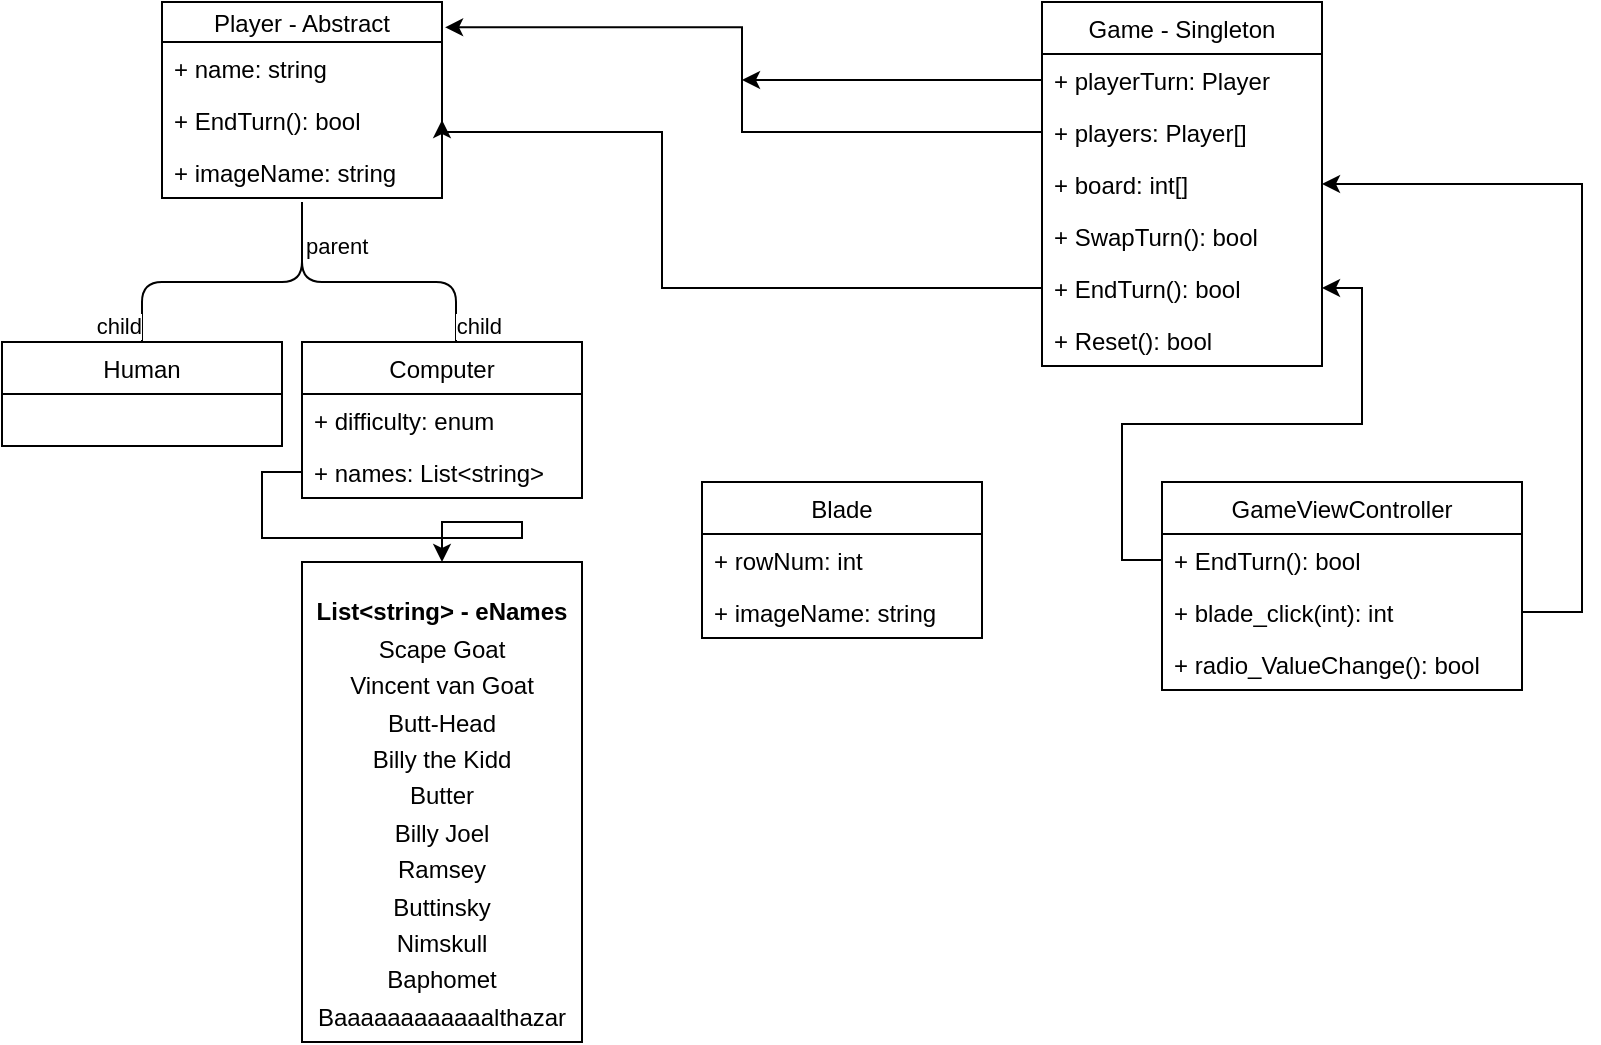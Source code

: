 <mxfile version="14.5.8" type="github">
  <diagram id="e888Cscy9dtL3subTO9W" name="Page-1">
    <mxGraphModel dx="1038" dy="548" grid="1" gridSize="10" guides="1" tooltips="1" connect="1" arrows="1" fold="1" page="1" pageScale="1" pageWidth="850" pageHeight="1100" math="0" shadow="0">
      <root>
        <mxCell id="0" />
        <mxCell id="1" parent="0" />
        <mxCell id="pas0m-Zvz_mzQKONK6pS-2" value="Player - Abstract" style="swimlane;fontStyle=0;childLayout=stackLayout;horizontal=1;startSize=20;fillColor=none;horizontalStack=0;resizeParent=1;resizeParentMax=0;resizeLast=0;collapsible=1;marginBottom=0;" parent="1" vertex="1">
          <mxGeometry x="110" y="100" width="140" height="98" as="geometry" />
        </mxCell>
        <mxCell id="pas0m-Zvz_mzQKONK6pS-3" value="+ name: string" style="text;strokeColor=none;fillColor=none;align=left;verticalAlign=top;spacingLeft=4;spacingRight=4;overflow=hidden;rotatable=0;points=[[0,0.5],[1,0.5]];portConstraint=eastwest;" parent="pas0m-Zvz_mzQKONK6pS-2" vertex="1">
          <mxGeometry y="20" width="140" height="26" as="geometry" />
        </mxCell>
        <mxCell id="pas0m-Zvz_mzQKONK6pS-4" value="+ EndTurn(): bool " style="text;strokeColor=none;fillColor=none;align=left;verticalAlign=top;spacingLeft=4;spacingRight=4;overflow=hidden;rotatable=0;points=[[0,0.5],[1,0.5]];portConstraint=eastwest;" parent="pas0m-Zvz_mzQKONK6pS-2" vertex="1">
          <mxGeometry y="46" width="140" height="26" as="geometry" />
        </mxCell>
        <mxCell id="pas0m-Zvz_mzQKONK6pS-5" value="+ imageName: string" style="text;strokeColor=none;fillColor=none;align=left;verticalAlign=top;spacingLeft=4;spacingRight=4;overflow=hidden;rotatable=0;points=[[0,0.5],[1,0.5]];portConstraint=eastwest;" parent="pas0m-Zvz_mzQKONK6pS-2" vertex="1">
          <mxGeometry y="72" width="140" height="26" as="geometry" />
        </mxCell>
        <mxCell id="pas0m-Zvz_mzQKONK6pS-6" value="Human" style="swimlane;fontStyle=0;childLayout=stackLayout;horizontal=1;startSize=26;fillColor=none;horizontalStack=0;resizeParent=1;resizeParentMax=0;resizeLast=0;collapsible=1;marginBottom=0;" parent="1" vertex="1">
          <mxGeometry x="30" y="270" width="140" height="52" as="geometry" />
        </mxCell>
        <mxCell id="pas0m-Zvz_mzQKONK6pS-10" value="Computer" style="swimlane;fontStyle=0;childLayout=stackLayout;horizontal=1;startSize=26;fillColor=none;horizontalStack=0;resizeParent=1;resizeParentMax=0;resizeLast=0;collapsible=1;marginBottom=0;" parent="1" vertex="1">
          <mxGeometry x="180" y="270" width="140" height="78" as="geometry" />
        </mxCell>
        <mxCell id="pas0m-Zvz_mzQKONK6pS-11" value="+ difficulty: enum" style="text;strokeColor=none;fillColor=none;align=left;verticalAlign=top;spacingLeft=4;spacingRight=4;overflow=hidden;rotatable=0;points=[[0,0.5],[1,0.5]];portConstraint=eastwest;" parent="pas0m-Zvz_mzQKONK6pS-10" vertex="1">
          <mxGeometry y="26" width="140" height="26" as="geometry" />
        </mxCell>
        <mxCell id="pas0m-Zvz_mzQKONK6pS-13" value="+ names: List&lt;string&gt;" style="text;strokeColor=none;fillColor=none;align=left;verticalAlign=top;spacingLeft=4;spacingRight=4;overflow=hidden;rotatable=0;points=[[0,0.5],[1,0.5]];portConstraint=eastwest;" parent="pas0m-Zvz_mzQKONK6pS-10" vertex="1">
          <mxGeometry y="52" width="140" height="26" as="geometry" />
        </mxCell>
        <mxCell id="pas0m-Zvz_mzQKONK6pS-14" value="" style="endArrow=none;html=1;edgeStyle=orthogonalEdgeStyle;" parent="1" target="pas0m-Zvz_mzQKONK6pS-10" edge="1">
          <mxGeometry relative="1" as="geometry">
            <mxPoint x="180" y="200" as="sourcePoint" />
            <mxPoint x="340" y="200" as="targetPoint" />
            <Array as="points">
              <mxPoint x="180" y="240" />
              <mxPoint x="257" y="240" />
            </Array>
          </mxGeometry>
        </mxCell>
        <mxCell id="pas0m-Zvz_mzQKONK6pS-16" value="child" style="edgeLabel;resizable=0;html=1;align=right;verticalAlign=bottom;" parent="pas0m-Zvz_mzQKONK6pS-14" connectable="0" vertex="1">
          <mxGeometry x="1" relative="1" as="geometry">
            <mxPoint x="23" as="offset" />
          </mxGeometry>
        </mxCell>
        <mxCell id="pas0m-Zvz_mzQKONK6pS-17" value="" style="endArrow=none;html=1;edgeStyle=orthogonalEdgeStyle;entryX=0.5;entryY=0;entryDx=0;entryDy=0;" parent="1" target="pas0m-Zvz_mzQKONK6pS-6" edge="1">
          <mxGeometry relative="1" as="geometry">
            <mxPoint x="180" y="200" as="sourcePoint" />
            <mxPoint x="340" y="200" as="targetPoint" />
            <Array as="points">
              <mxPoint x="180" y="240" />
              <mxPoint x="100" y="240" />
            </Array>
          </mxGeometry>
        </mxCell>
        <mxCell id="pas0m-Zvz_mzQKONK6pS-18" value="parent" style="edgeLabel;resizable=0;html=1;align=left;verticalAlign=bottom;" parent="pas0m-Zvz_mzQKONK6pS-17" connectable="0" vertex="1">
          <mxGeometry x="-1" relative="1" as="geometry">
            <mxPoint y="30" as="offset" />
          </mxGeometry>
        </mxCell>
        <mxCell id="pas0m-Zvz_mzQKONK6pS-19" value="child" style="edgeLabel;resizable=0;html=1;align=right;verticalAlign=bottom;" parent="pas0m-Zvz_mzQKONK6pS-17" connectable="0" vertex="1">
          <mxGeometry x="1" relative="1" as="geometry">
            <mxPoint as="offset" />
          </mxGeometry>
        </mxCell>
        <mxCell id="pas0m-Zvz_mzQKONK6pS-20" value="&lt;p style=&quot;margin: 0px ; margin-top: 4px ; text-align: center&quot;&gt;&lt;br&gt;&lt;b&gt;List&amp;lt;string&amp;gt; - eNames&lt;/b&gt;&lt;/p&gt;&lt;p style=&quot;margin: 0px ; margin-top: 4px ; text-align: center&quot;&gt;Scape Goat&lt;/p&gt;&lt;p style=&quot;margin: 0px ; margin-top: 4px ; text-align: center&quot;&gt;Vincent van Goat&lt;/p&gt;&lt;p style=&quot;margin: 0px ; margin-top: 4px ; text-align: center&quot;&gt;Butt-Head&lt;/p&gt;&lt;p style=&quot;margin: 0px ; margin-top: 4px ; text-align: center&quot;&gt;Billy the Kidd&lt;/p&gt;&lt;p style=&quot;margin: 0px ; margin-top: 4px ; text-align: center&quot;&gt;Butter&lt;/p&gt;&lt;p style=&quot;margin: 0px ; margin-top: 4px ; text-align: center&quot;&gt;Billy Joel&lt;/p&gt;&lt;p style=&quot;margin: 0px ; margin-top: 4px ; text-align: center&quot;&gt;Ramsey&lt;/p&gt;&lt;p style=&quot;margin: 0px ; margin-top: 4px ; text-align: center&quot;&gt;Buttinsky&lt;/p&gt;&lt;p style=&quot;margin: 0px ; margin-top: 4px ; text-align: center&quot;&gt;Nimskull&lt;/p&gt;&lt;p style=&quot;margin: 0px ; margin-top: 4px ; text-align: center&quot;&gt;Baphomet&lt;/p&gt;&lt;p style=&quot;margin: 0px ; margin-top: 4px ; text-align: center&quot;&gt;Baaaaaaaaaaaalthazar&lt;/p&gt;&lt;p style=&quot;margin: 0px ; margin-top: 4px ; text-align: center&quot;&gt;&lt;br&gt;&lt;/p&gt;" style="verticalAlign=top;align=left;overflow=fill;fontSize=12;fontFamily=Helvetica;html=1;" parent="1" vertex="1">
          <mxGeometry x="180" y="380" width="140" height="240" as="geometry" />
        </mxCell>
        <mxCell id="LWCe129lfYwGNe2dE6jB-1" value="Game - Singleton" style="swimlane;fontStyle=0;childLayout=stackLayout;horizontal=1;startSize=26;fillColor=none;horizontalStack=0;resizeParent=1;resizeParentMax=0;resizeLast=0;collapsible=1;marginBottom=0;" vertex="1" parent="1">
          <mxGeometry x="550" y="100" width="140" height="182" as="geometry" />
        </mxCell>
        <mxCell id="LWCe129lfYwGNe2dE6jB-2" value="+ playerTurn: Player" style="text;strokeColor=none;fillColor=none;align=left;verticalAlign=top;spacingLeft=4;spacingRight=4;overflow=hidden;rotatable=0;points=[[0,0.5],[1,0.5]];portConstraint=eastwest;" vertex="1" parent="LWCe129lfYwGNe2dE6jB-1">
          <mxGeometry y="26" width="140" height="26" as="geometry" />
        </mxCell>
        <mxCell id="LWCe129lfYwGNe2dE6jB-6" value="+ players: Player[]" style="text;strokeColor=none;fillColor=none;align=left;verticalAlign=top;spacingLeft=4;spacingRight=4;overflow=hidden;rotatable=0;points=[[0,0.5],[1,0.5]];portConstraint=eastwest;" vertex="1" parent="LWCe129lfYwGNe2dE6jB-1">
          <mxGeometry y="52" width="140" height="26" as="geometry" />
        </mxCell>
        <mxCell id="LWCe129lfYwGNe2dE6jB-5" value="+ board: int[]" style="text;strokeColor=none;fillColor=none;align=left;verticalAlign=top;spacingLeft=4;spacingRight=4;overflow=hidden;rotatable=0;points=[[0,0.5],[1,0.5]];portConstraint=eastwest;" vertex="1" parent="LWCe129lfYwGNe2dE6jB-1">
          <mxGeometry y="78" width="140" height="26" as="geometry" />
        </mxCell>
        <mxCell id="LWCe129lfYwGNe2dE6jB-3" value="+ SwapTurn(): bool" style="text;strokeColor=none;fillColor=none;align=left;verticalAlign=top;spacingLeft=4;spacingRight=4;overflow=hidden;rotatable=0;points=[[0,0.5],[1,0.5]];portConstraint=eastwest;" vertex="1" parent="LWCe129lfYwGNe2dE6jB-1">
          <mxGeometry y="104" width="140" height="26" as="geometry" />
        </mxCell>
        <mxCell id="LWCe129lfYwGNe2dE6jB-4" value="+ EndTurn(): bool" style="text;strokeColor=none;fillColor=none;align=left;verticalAlign=top;spacingLeft=4;spacingRight=4;overflow=hidden;rotatable=0;points=[[0,0.5],[1,0.5]];portConstraint=eastwest;" vertex="1" parent="LWCe129lfYwGNe2dE6jB-1">
          <mxGeometry y="130" width="140" height="26" as="geometry" />
        </mxCell>
        <mxCell id="LWCe129lfYwGNe2dE6jB-7" value="+ Reset(): bool" style="text;strokeColor=none;fillColor=none;align=left;verticalAlign=top;spacingLeft=4;spacingRight=4;overflow=hidden;rotatable=0;points=[[0,0.5],[1,0.5]];portConstraint=eastwest;" vertex="1" parent="LWCe129lfYwGNe2dE6jB-1">
          <mxGeometry y="156" width="140" height="26" as="geometry" />
        </mxCell>
        <mxCell id="LWCe129lfYwGNe2dE6jB-8" style="edgeStyle=orthogonalEdgeStyle;rounded=0;orthogonalLoop=1;jettySize=auto;html=1;entryX=1.011;entryY=0.129;entryDx=0;entryDy=0;entryPerimeter=0;" edge="1" parent="1" source="LWCe129lfYwGNe2dE6jB-6" target="pas0m-Zvz_mzQKONK6pS-2">
          <mxGeometry relative="1" as="geometry" />
        </mxCell>
        <mxCell id="LWCe129lfYwGNe2dE6jB-9" style="edgeStyle=orthogonalEdgeStyle;rounded=0;orthogonalLoop=1;jettySize=auto;html=1;" edge="1" parent="1" source="LWCe129lfYwGNe2dE6jB-2">
          <mxGeometry relative="1" as="geometry">
            <mxPoint x="400" y="139" as="targetPoint" />
          </mxGeometry>
        </mxCell>
        <mxCell id="LWCe129lfYwGNe2dE6jB-10" value="Blade" style="swimlane;fontStyle=0;childLayout=stackLayout;horizontal=1;startSize=26;fillColor=none;horizontalStack=0;resizeParent=1;resizeParentMax=0;resizeLast=0;collapsible=1;marginBottom=0;" vertex="1" parent="1">
          <mxGeometry x="380" y="340" width="140" height="78" as="geometry" />
        </mxCell>
        <mxCell id="LWCe129lfYwGNe2dE6jB-12" value="+ rowNum: int" style="text;strokeColor=none;fillColor=none;align=left;verticalAlign=top;spacingLeft=4;spacingRight=4;overflow=hidden;rotatable=0;points=[[0,0.5],[1,0.5]];portConstraint=eastwest;" vertex="1" parent="LWCe129lfYwGNe2dE6jB-10">
          <mxGeometry y="26" width="140" height="26" as="geometry" />
        </mxCell>
        <mxCell id="LWCe129lfYwGNe2dE6jB-14" value="+ imageName: string" style="text;strokeColor=none;fillColor=none;align=left;verticalAlign=top;spacingLeft=4;spacingRight=4;overflow=hidden;rotatable=0;points=[[0,0.5],[1,0.5]];portConstraint=eastwest;" vertex="1" parent="LWCe129lfYwGNe2dE6jB-10">
          <mxGeometry y="52" width="140" height="26" as="geometry" />
        </mxCell>
        <mxCell id="LWCe129lfYwGNe2dE6jB-15" value="GameViewController" style="swimlane;fontStyle=0;childLayout=stackLayout;horizontal=1;startSize=26;fillColor=none;horizontalStack=0;resizeParent=1;resizeParentMax=0;resizeLast=0;collapsible=1;marginBottom=0;" vertex="1" parent="1">
          <mxGeometry x="610" y="340" width="180" height="104" as="geometry" />
        </mxCell>
        <mxCell id="LWCe129lfYwGNe2dE6jB-16" value="+ EndTurn(): bool" style="text;strokeColor=none;fillColor=none;align=left;verticalAlign=top;spacingLeft=4;spacingRight=4;overflow=hidden;rotatable=0;points=[[0,0.5],[1,0.5]];portConstraint=eastwest;" vertex="1" parent="LWCe129lfYwGNe2dE6jB-15">
          <mxGeometry y="26" width="180" height="26" as="geometry" />
        </mxCell>
        <mxCell id="LWCe129lfYwGNe2dE6jB-17" value="+ blade_click(int): int" style="text;strokeColor=none;fillColor=none;align=left;verticalAlign=top;spacingLeft=4;spacingRight=4;overflow=hidden;rotatable=0;points=[[0,0.5],[1,0.5]];portConstraint=eastwest;" vertex="1" parent="LWCe129lfYwGNe2dE6jB-15">
          <mxGeometry y="52" width="180" height="26" as="geometry" />
        </mxCell>
        <mxCell id="LWCe129lfYwGNe2dE6jB-21" value="+ radio_ValueChange(): bool" style="text;strokeColor=none;fillColor=none;align=left;verticalAlign=top;spacingLeft=4;spacingRight=4;overflow=hidden;rotatable=0;points=[[0,0.5],[1,0.5]];portConstraint=eastwest;" vertex="1" parent="LWCe129lfYwGNe2dE6jB-15">
          <mxGeometry y="78" width="180" height="26" as="geometry" />
        </mxCell>
        <mxCell id="LWCe129lfYwGNe2dE6jB-18" style="edgeStyle=orthogonalEdgeStyle;rounded=0;orthogonalLoop=1;jettySize=auto;html=1;entryX=1;entryY=0.5;entryDx=0;entryDy=0;" edge="1" parent="1" source="LWCe129lfYwGNe2dE6jB-16" target="LWCe129lfYwGNe2dE6jB-4">
          <mxGeometry relative="1" as="geometry" />
        </mxCell>
        <mxCell id="LWCe129lfYwGNe2dE6jB-19" style="edgeStyle=orthogonalEdgeStyle;rounded=0;orthogonalLoop=1;jettySize=auto;html=1;entryX=1;entryY=0.5;entryDx=0;entryDy=0;" edge="1" parent="1" source="LWCe129lfYwGNe2dE6jB-4" target="pas0m-Zvz_mzQKONK6pS-4">
          <mxGeometry relative="1" as="geometry">
            <mxPoint x="290" y="165" as="targetPoint" />
            <Array as="points">
              <mxPoint x="360" y="243" />
              <mxPoint x="360" y="165" />
            </Array>
          </mxGeometry>
        </mxCell>
        <mxCell id="LWCe129lfYwGNe2dE6jB-20" style="edgeStyle=orthogonalEdgeStyle;rounded=0;orthogonalLoop=1;jettySize=auto;html=1;entryX=1;entryY=0.5;entryDx=0;entryDy=0;" edge="1" parent="1" source="LWCe129lfYwGNe2dE6jB-17" target="LWCe129lfYwGNe2dE6jB-5">
          <mxGeometry relative="1" as="geometry">
            <Array as="points">
              <mxPoint x="820" y="405" />
              <mxPoint x="820" y="191" />
            </Array>
          </mxGeometry>
        </mxCell>
        <mxCell id="LWCe129lfYwGNe2dE6jB-22" style="edgeStyle=orthogonalEdgeStyle;rounded=0;orthogonalLoop=1;jettySize=auto;html=1;" edge="1" parent="1" source="pas0m-Zvz_mzQKONK6pS-13" target="pas0m-Zvz_mzQKONK6pS-20">
          <mxGeometry relative="1" as="geometry">
            <Array as="points">
              <mxPoint x="160" y="335" />
              <mxPoint x="160" y="368" />
              <mxPoint x="290" y="368" />
              <mxPoint x="290" y="360" />
              <mxPoint x="250" y="360" />
            </Array>
          </mxGeometry>
        </mxCell>
      </root>
    </mxGraphModel>
  </diagram>
</mxfile>
